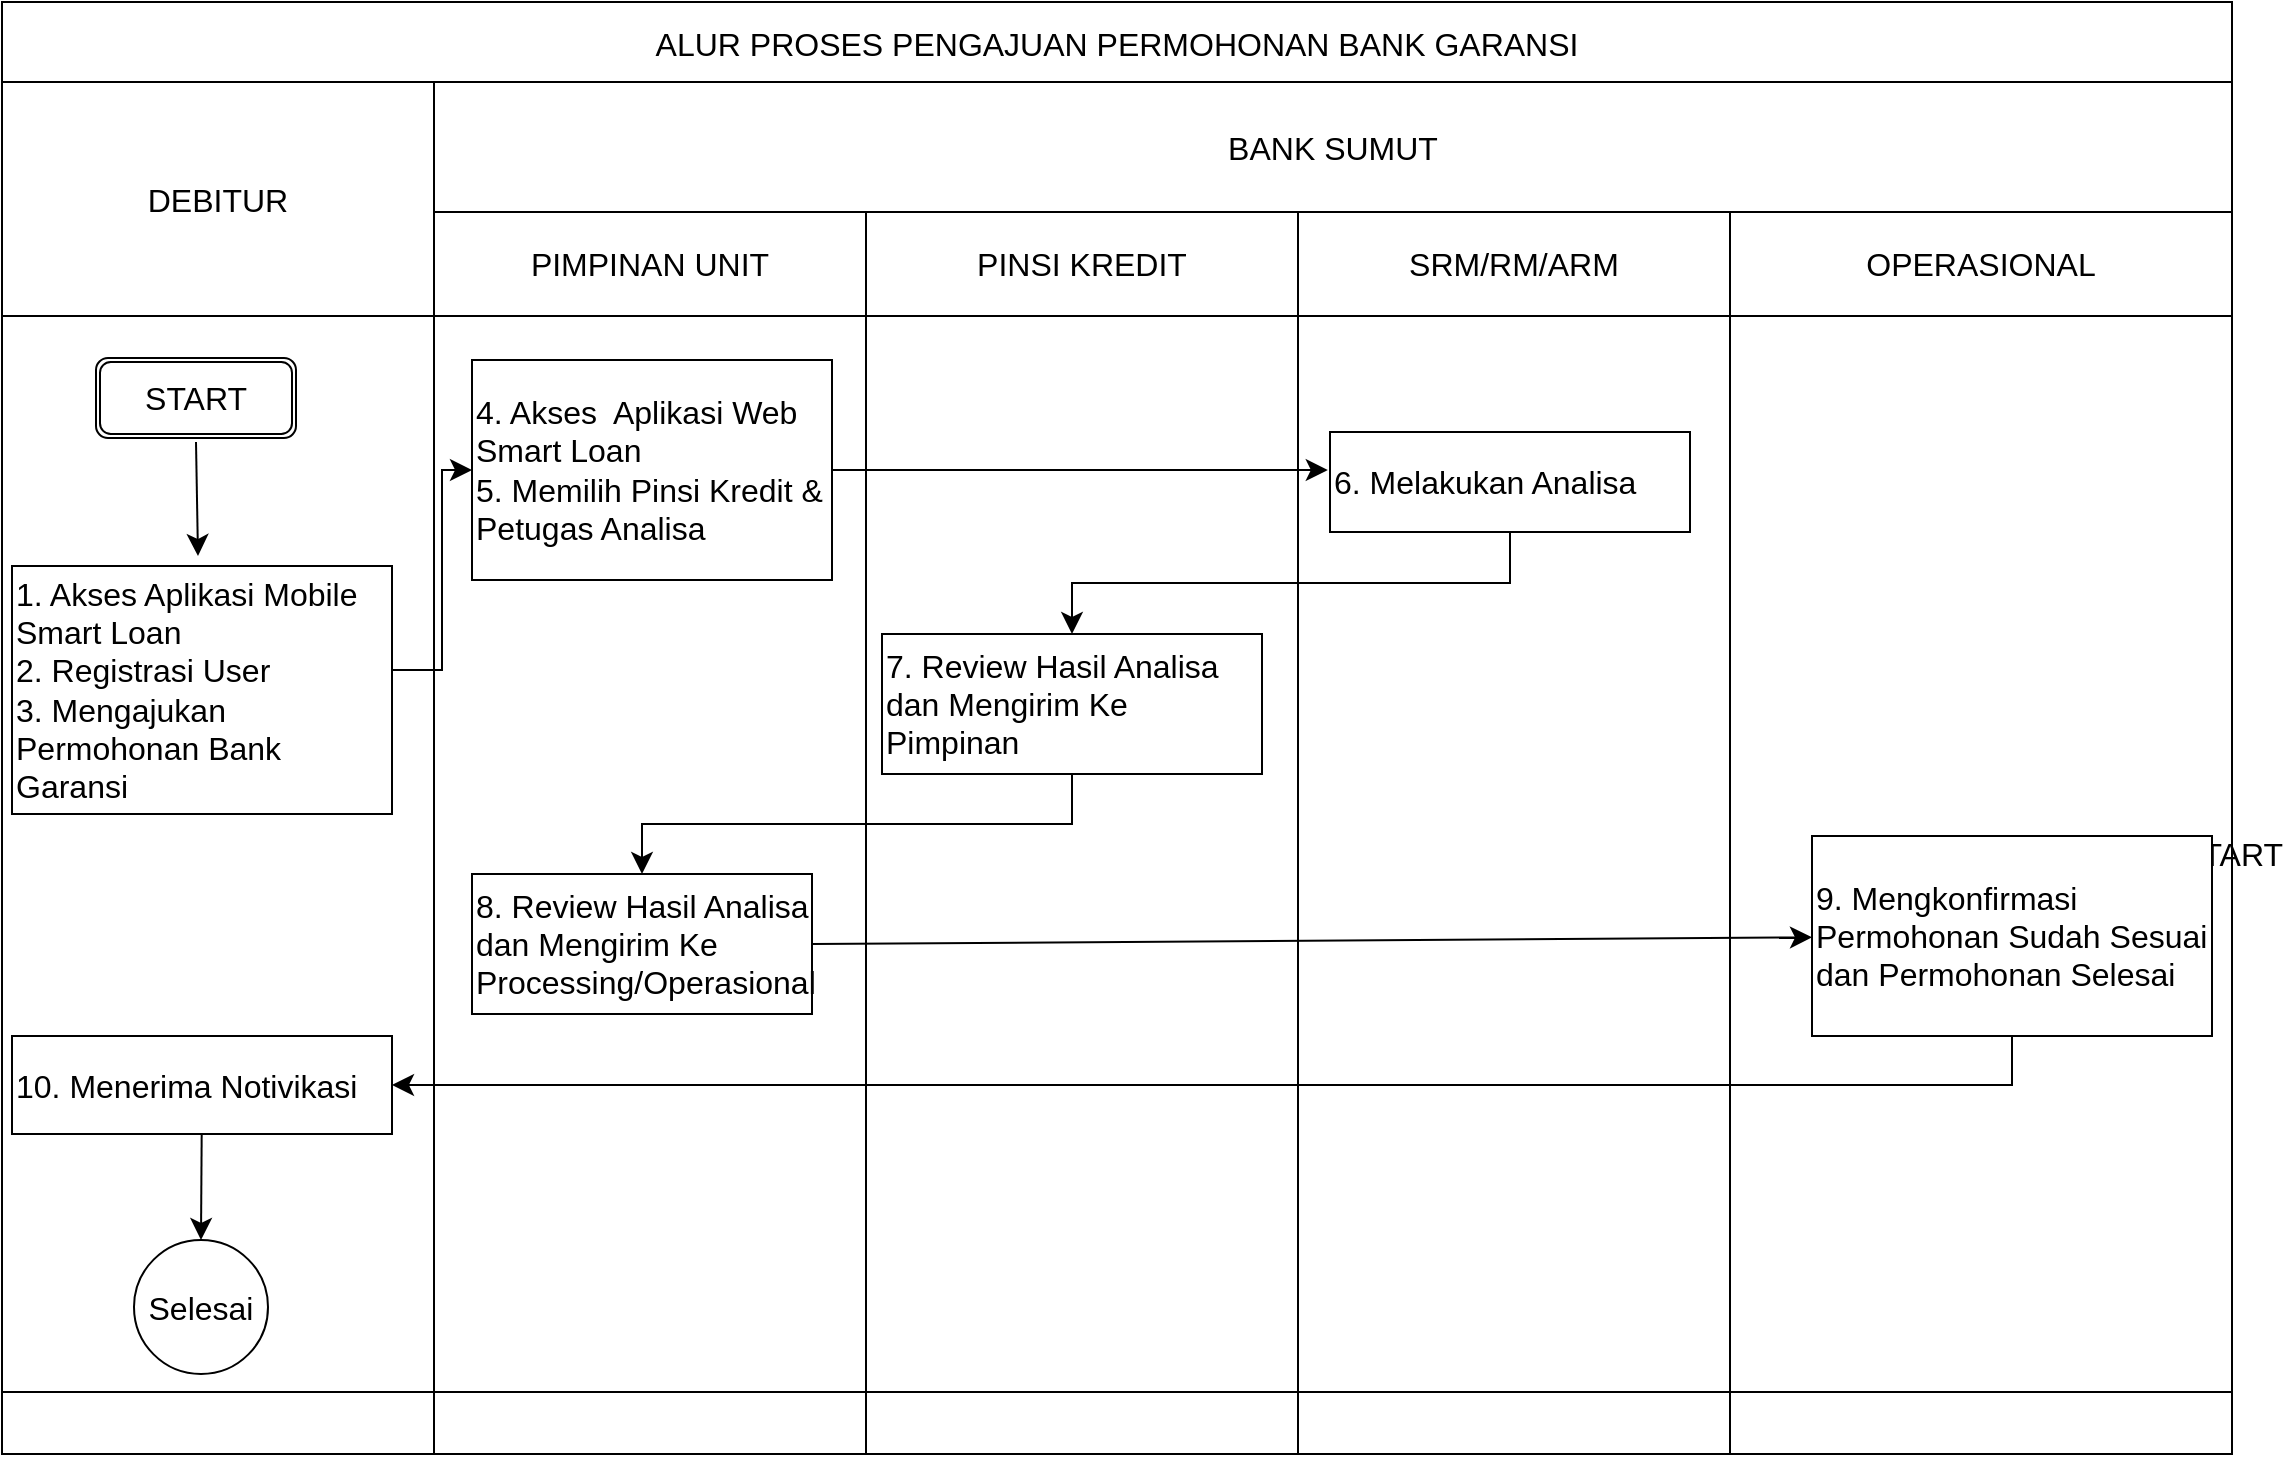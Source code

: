 <mxfile version="21.6.1" type="github">
  <diagram name="Halaman-1" id="pKOk0u4qH1DM_huSJUp6">
    <mxGraphModel dx="1035" dy="595" grid="1" gridSize="10" guides="1" tooltips="1" connect="1" arrows="1" fold="1" page="1" pageScale="1" pageWidth="1169" pageHeight="827" math="0" shadow="0">
      <root>
        <mxCell id="0" />
        <mxCell id="1" parent="0" />
        <mxCell id="W9zBKLREHovErChWhy3i-1" value="ALUR PROSES PENGAJUAN PERMOHONAN BANK GARANSI" style="shape=table;startSize=40;container=1;collapsible=0;childLayout=tableLayout;fontSize=16;" vertex="1" parent="1">
          <mxGeometry x="45" y="34" width="1115.0" height="726" as="geometry" />
        </mxCell>
        <mxCell id="W9zBKLREHovErChWhy3i-2" value="" style="shape=tableRow;horizontal=0;startSize=0;swimlaneHead=0;swimlaneBody=0;strokeColor=inherit;top=0;left=0;bottom=0;right=0;collapsible=0;dropTarget=0;fillColor=none;points=[[0,0.5],[1,0.5]];portConstraint=eastwest;fontSize=16;" vertex="1" parent="W9zBKLREHovErChWhy3i-1">
          <mxGeometry y="40" width="1115.0" height="65" as="geometry" />
        </mxCell>
        <mxCell id="W9zBKLREHovErChWhy3i-3" value="DEBITUR" style="shape=partialRectangle;html=1;whiteSpace=wrap;connectable=0;strokeColor=inherit;overflow=hidden;fillColor=none;top=0;left=0;bottom=0;right=0;pointerEvents=1;fontSize=16;rowspan=2;colspan=1;" vertex="1" parent="W9zBKLREHovErChWhy3i-2">
          <mxGeometry width="216" height="117" as="geometry">
            <mxRectangle width="216" height="65" as="alternateBounds" />
          </mxGeometry>
        </mxCell>
        <mxCell id="W9zBKLREHovErChWhy3i-4" value="BANK SUMUT" style="shape=partialRectangle;html=1;whiteSpace=wrap;connectable=0;strokeColor=inherit;overflow=hidden;fillColor=none;top=0;left=0;bottom=0;right=0;pointerEvents=1;fontSize=16;rowspan=1;colspan=4;" vertex="1" parent="W9zBKLREHovErChWhy3i-2">
          <mxGeometry x="216" width="899" height="65" as="geometry">
            <mxRectangle width="216" height="65" as="alternateBounds" />
          </mxGeometry>
        </mxCell>
        <mxCell id="W9zBKLREHovErChWhy3i-5" value="" style="shape=partialRectangle;html=1;whiteSpace=wrap;connectable=0;strokeColor=inherit;overflow=hidden;fillColor=none;top=0;left=0;bottom=0;right=0;pointerEvents=1;fontSize=16;" vertex="1" visible="0" parent="W9zBKLREHovErChWhy3i-2">
          <mxGeometry x="432" width="216" height="65" as="geometry">
            <mxRectangle width="216" height="65" as="alternateBounds" />
          </mxGeometry>
        </mxCell>
        <mxCell id="W9zBKLREHovErChWhy3i-6" value="" style="shape=partialRectangle;html=1;whiteSpace=wrap;connectable=0;strokeColor=inherit;overflow=hidden;fillColor=none;top=0;left=0;bottom=0;right=0;pointerEvents=1;fontSize=16;" vertex="1" visible="0" parent="W9zBKLREHovErChWhy3i-2">
          <mxGeometry x="648" width="216" height="65" as="geometry">
            <mxRectangle width="216" height="65" as="alternateBounds" />
          </mxGeometry>
        </mxCell>
        <mxCell id="W9zBKLREHovErChWhy3i-7" value="" style="shape=partialRectangle;html=1;whiteSpace=wrap;connectable=0;strokeColor=inherit;overflow=hidden;fillColor=none;top=0;left=0;bottom=0;right=0;pointerEvents=1;fontSize=16;" vertex="1" visible="0" parent="W9zBKLREHovErChWhy3i-2">
          <mxGeometry x="864" width="251" height="65" as="geometry">
            <mxRectangle width="251" height="65" as="alternateBounds" />
          </mxGeometry>
        </mxCell>
        <mxCell id="W9zBKLREHovErChWhy3i-8" value="" style="shape=tableRow;horizontal=0;startSize=0;swimlaneHead=0;swimlaneBody=0;strokeColor=inherit;top=0;left=0;bottom=0;right=0;collapsible=0;dropTarget=0;fillColor=none;points=[[0,0.5],[1,0.5]];portConstraint=eastwest;fontSize=16;" vertex="1" parent="W9zBKLREHovErChWhy3i-1">
          <mxGeometry y="105" width="1115.0" height="52" as="geometry" />
        </mxCell>
        <mxCell id="W9zBKLREHovErChWhy3i-9" value="" style="shape=partialRectangle;html=1;whiteSpace=wrap;connectable=0;strokeColor=inherit;overflow=hidden;fillColor=none;top=0;left=0;bottom=0;right=0;pointerEvents=1;fontSize=16;" vertex="1" visible="0" parent="W9zBKLREHovErChWhy3i-8">
          <mxGeometry width="216" height="52" as="geometry">
            <mxRectangle width="216" height="52" as="alternateBounds" />
          </mxGeometry>
        </mxCell>
        <mxCell id="W9zBKLREHovErChWhy3i-10" value="PIMPINAN UNIT" style="shape=partialRectangle;html=1;whiteSpace=wrap;connectable=0;strokeColor=inherit;overflow=hidden;fillColor=none;top=0;left=0;bottom=0;right=0;pointerEvents=1;fontSize=16;" vertex="1" parent="W9zBKLREHovErChWhy3i-8">
          <mxGeometry x="216" width="216" height="52" as="geometry">
            <mxRectangle width="216" height="52" as="alternateBounds" />
          </mxGeometry>
        </mxCell>
        <mxCell id="W9zBKLREHovErChWhy3i-11" value="PINSI KREDIT" style="shape=partialRectangle;html=1;whiteSpace=wrap;connectable=0;strokeColor=inherit;overflow=hidden;fillColor=none;top=0;left=0;bottom=0;right=0;pointerEvents=1;fontSize=16;" vertex="1" parent="W9zBKLREHovErChWhy3i-8">
          <mxGeometry x="432" width="216" height="52" as="geometry">
            <mxRectangle width="216" height="52" as="alternateBounds" />
          </mxGeometry>
        </mxCell>
        <mxCell id="W9zBKLREHovErChWhy3i-12" value="SRM/RM/ARM" style="shape=partialRectangle;html=1;whiteSpace=wrap;connectable=0;strokeColor=inherit;overflow=hidden;fillColor=none;top=0;left=0;bottom=0;right=0;pointerEvents=1;fontSize=16;" vertex="1" parent="W9zBKLREHovErChWhy3i-8">
          <mxGeometry x="648" width="216" height="52" as="geometry">
            <mxRectangle width="216" height="52" as="alternateBounds" />
          </mxGeometry>
        </mxCell>
        <mxCell id="W9zBKLREHovErChWhy3i-13" value="OPERASIONAL" style="shape=partialRectangle;html=1;whiteSpace=wrap;connectable=0;strokeColor=inherit;overflow=hidden;fillColor=none;top=0;left=0;bottom=0;right=0;pointerEvents=1;fontSize=16;" vertex="1" parent="W9zBKLREHovErChWhy3i-8">
          <mxGeometry x="864" width="251" height="52" as="geometry">
            <mxRectangle width="251" height="52" as="alternateBounds" />
          </mxGeometry>
        </mxCell>
        <mxCell id="W9zBKLREHovErChWhy3i-14" value="" style="shape=tableRow;horizontal=0;startSize=0;swimlaneHead=0;swimlaneBody=0;strokeColor=inherit;top=0;left=0;bottom=0;right=0;collapsible=0;dropTarget=0;fillColor=none;points=[[0,0.5],[1,0.5]];portConstraint=eastwest;fontSize=16;" vertex="1" parent="W9zBKLREHovErChWhy3i-1">
          <mxGeometry y="157" width="1115.0" height="538" as="geometry" />
        </mxCell>
        <mxCell id="W9zBKLREHovErChWhy3i-15" value="" style="shape=partialRectangle;html=1;whiteSpace=wrap;connectable=0;strokeColor=inherit;overflow=hidden;fillColor=none;top=0;left=0;bottom=0;right=0;pointerEvents=1;fontSize=16;" vertex="1" parent="W9zBKLREHovErChWhy3i-14">
          <mxGeometry width="216" height="538" as="geometry">
            <mxRectangle width="216" height="538" as="alternateBounds" />
          </mxGeometry>
        </mxCell>
        <mxCell id="W9zBKLREHovErChWhy3i-16" value="" style="shape=partialRectangle;html=1;whiteSpace=wrap;connectable=0;strokeColor=inherit;overflow=hidden;fillColor=none;top=0;left=0;bottom=0;right=0;pointerEvents=1;fontSize=16;" vertex="1" parent="W9zBKLREHovErChWhy3i-14">
          <mxGeometry x="216" width="216" height="538" as="geometry">
            <mxRectangle width="216" height="538" as="alternateBounds" />
          </mxGeometry>
        </mxCell>
        <mxCell id="W9zBKLREHovErChWhy3i-17" value="" style="shape=partialRectangle;html=1;whiteSpace=wrap;connectable=0;strokeColor=inherit;overflow=hidden;fillColor=none;top=0;left=0;bottom=0;right=0;pointerEvents=1;fontSize=16;" vertex="1" parent="W9zBKLREHovErChWhy3i-14">
          <mxGeometry x="432" width="216" height="538" as="geometry">
            <mxRectangle width="216" height="538" as="alternateBounds" />
          </mxGeometry>
        </mxCell>
        <mxCell id="W9zBKLREHovErChWhy3i-18" value="" style="shape=partialRectangle;html=1;whiteSpace=wrap;connectable=0;strokeColor=inherit;overflow=hidden;fillColor=none;top=0;left=0;bottom=0;right=0;pointerEvents=1;fontSize=16;" vertex="1" parent="W9zBKLREHovErChWhy3i-14">
          <mxGeometry x="648" width="216" height="538" as="geometry">
            <mxRectangle width="216" height="538" as="alternateBounds" />
          </mxGeometry>
        </mxCell>
        <mxCell id="W9zBKLREHovErChWhy3i-19" value="" style="shape=partialRectangle;html=1;whiteSpace=wrap;connectable=0;strokeColor=inherit;overflow=hidden;fillColor=none;top=0;left=0;bottom=0;right=0;pointerEvents=1;fontSize=16;" vertex="1" parent="W9zBKLREHovErChWhy3i-14">
          <mxGeometry x="864" width="251" height="538" as="geometry">
            <mxRectangle width="251" height="538" as="alternateBounds" />
          </mxGeometry>
        </mxCell>
        <mxCell id="W9zBKLREHovErChWhy3i-20" value="START" style="shape=ext;double=1;rounded=1;whiteSpace=wrap;html=1;fontSize=16;" vertex="1" parent="W9zBKLREHovErChWhy3i-14">
          <mxGeometry x="1115" width="NaN" height="538" as="geometry">
            <mxRectangle width="NaN" height="538" as="alternateBounds" />
          </mxGeometry>
        </mxCell>
        <mxCell id="W9zBKLREHovErChWhy3i-21" value="" style="shape=singleArrow;whiteSpace=wrap;html=1;arrowWidth=0.4;arrowSize=0.4;fontSize=16;align=left;rounded=0;" vertex="1" parent="W9zBKLREHovErChWhy3i-14">
          <mxGeometry width="NaN" height="538" as="geometry">
            <mxRectangle width="NaN" height="538" as="alternateBounds" />
          </mxGeometry>
        </mxCell>
        <mxCell id="W9zBKLREHovErChWhy3i-22" value="" style="shape=tableRow;horizontal=0;startSize=0;swimlaneHead=0;swimlaneBody=0;strokeColor=inherit;top=0;left=0;bottom=0;right=0;collapsible=0;dropTarget=0;fillColor=none;points=[[0,0.5],[1,0.5]];portConstraint=eastwest;fontSize=16;" vertex="1" parent="W9zBKLREHovErChWhy3i-1">
          <mxGeometry y="695" width="1115.0" height="31" as="geometry" />
        </mxCell>
        <mxCell id="W9zBKLREHovErChWhy3i-23" value="" style="shape=partialRectangle;html=1;whiteSpace=wrap;connectable=0;strokeColor=inherit;overflow=hidden;fillColor=none;top=0;left=0;bottom=0;right=0;pointerEvents=1;fontSize=16;" vertex="1" parent="W9zBKLREHovErChWhy3i-22">
          <mxGeometry width="216" height="31" as="geometry">
            <mxRectangle width="216" height="31" as="alternateBounds" />
          </mxGeometry>
        </mxCell>
        <mxCell id="W9zBKLREHovErChWhy3i-24" value="" style="shape=partialRectangle;html=1;whiteSpace=wrap;connectable=0;strokeColor=inherit;overflow=hidden;fillColor=none;top=0;left=0;bottom=0;right=0;pointerEvents=1;fontSize=16;" vertex="1" parent="W9zBKLREHovErChWhy3i-22">
          <mxGeometry x="216" width="216" height="31" as="geometry">
            <mxRectangle width="216" height="31" as="alternateBounds" />
          </mxGeometry>
        </mxCell>
        <mxCell id="W9zBKLREHovErChWhy3i-25" value="" style="shape=partialRectangle;html=1;whiteSpace=wrap;connectable=0;strokeColor=inherit;overflow=hidden;fillColor=none;top=0;left=0;bottom=0;right=0;pointerEvents=1;fontSize=16;" vertex="1" parent="W9zBKLREHovErChWhy3i-22">
          <mxGeometry x="432" width="216" height="31" as="geometry">
            <mxRectangle width="216" height="31" as="alternateBounds" />
          </mxGeometry>
        </mxCell>
        <mxCell id="W9zBKLREHovErChWhy3i-26" value="" style="shape=partialRectangle;html=1;whiteSpace=wrap;connectable=0;strokeColor=inherit;overflow=hidden;fillColor=none;top=0;left=0;bottom=0;right=0;pointerEvents=1;fontSize=16;" vertex="1" parent="W9zBKLREHovErChWhy3i-22">
          <mxGeometry x="648" width="216" height="31" as="geometry">
            <mxRectangle width="216" height="31" as="alternateBounds" />
          </mxGeometry>
        </mxCell>
        <mxCell id="W9zBKLREHovErChWhy3i-27" value="" style="shape=partialRectangle;html=1;whiteSpace=wrap;connectable=0;strokeColor=inherit;overflow=hidden;fillColor=none;top=0;left=0;bottom=0;right=0;pointerEvents=1;fontSize=16;" vertex="1" parent="W9zBKLREHovErChWhy3i-22">
          <mxGeometry x="864" width="251" height="31" as="geometry">
            <mxRectangle width="251" height="31" as="alternateBounds" />
          </mxGeometry>
        </mxCell>
        <mxCell id="W9zBKLREHovErChWhy3i-28" value="START" style="shape=ext;double=1;rounded=1;whiteSpace=wrap;html=1;fontSize=16;" vertex="1" parent="1">
          <mxGeometry x="92" y="212" width="100" height="40" as="geometry" />
        </mxCell>
        <mxCell id="W9zBKLREHovErChWhy3i-29" value="1. Akses Aplikasi Mobile Smart Loan&lt;br&gt;2. Registrasi User&lt;br&gt;3. Mengajukan&amp;nbsp; &amp;nbsp; &amp;nbsp; &amp;nbsp; Permohonan Bank &lt;br&gt;Garansi" style="rounded=0;whiteSpace=wrap;html=1;fontSize=16;align=left;" vertex="1" parent="1">
          <mxGeometry x="50" y="316" width="190" height="124" as="geometry" />
        </mxCell>
        <mxCell id="W9zBKLREHovErChWhy3i-30" value="4. Akses&amp;nbsp; Aplikasi Web Smart Loan&lt;br&gt;5. Memilih Pinsi Kredit &amp;amp; Petugas Analisa" style="rounded=0;whiteSpace=wrap;html=1;fontSize=16;align=left;" vertex="1" parent="1">
          <mxGeometry x="280" y="213" width="180" height="110" as="geometry" />
        </mxCell>
        <mxCell id="W9zBKLREHovErChWhy3i-31" value="7. Review Hasil Analisa dan Mengirim Ke Pimpinan" style="rounded=0;whiteSpace=wrap;html=1;fontSize=16;align=left;" vertex="1" parent="1">
          <mxGeometry x="485" y="350" width="190" height="70" as="geometry" />
        </mxCell>
        <mxCell id="W9zBKLREHovErChWhy3i-32" value="8. Review Hasil Analisa dan Mengirim Ke Processing/Operasional" style="rounded=0;whiteSpace=wrap;html=1;fontSize=16;align=left;" vertex="1" parent="1">
          <mxGeometry x="280" y="470" width="170" height="70" as="geometry" />
        </mxCell>
        <mxCell id="W9zBKLREHovErChWhy3i-33" value="6. Melakukan Analisa" style="rounded=0;whiteSpace=wrap;html=1;fontSize=16;align=left;" vertex="1" parent="1">
          <mxGeometry x="709" y="249" width="180" height="50" as="geometry" />
        </mxCell>
        <mxCell id="W9zBKLREHovErChWhy3i-34" value="9. Mengkonfirmasi Permohonan Sudah Sesuai dan Permohonan Selesai" style="rounded=0;whiteSpace=wrap;html=1;fontSize=16;align=left;" vertex="1" parent="1">
          <mxGeometry x="950" y="451" width="200" height="100" as="geometry" />
        </mxCell>
        <mxCell id="W9zBKLREHovErChWhy3i-35" value="" style="edgeStyle=elbowEdgeStyle;elbow=horizontal;endArrow=classic;html=1;curved=0;rounded=0;endSize=8;startSize=8;fontSize=12;entryX=0;entryY=0.5;entryDx=0;entryDy=0;" edge="1" parent="1" target="W9zBKLREHovErChWhy3i-30">
          <mxGeometry width="50" height="50" relative="1" as="geometry">
            <mxPoint x="240" y="367.96" as="sourcePoint" />
            <mxPoint x="281.08" y="276.05" as="targetPoint" />
            <Array as="points">
              <mxPoint x="265" y="337.96" />
            </Array>
          </mxGeometry>
        </mxCell>
        <mxCell id="W9zBKLREHovErChWhy3i-36" value="" style="endArrow=classic;html=1;rounded=0;fontSize=12;startSize=8;endSize=8;curved=1;" edge="1" parent="1">
          <mxGeometry width="50" height="50" relative="1" as="geometry">
            <mxPoint x="142" y="254" as="sourcePoint" />
            <mxPoint x="143" y="311" as="targetPoint" />
          </mxGeometry>
        </mxCell>
        <mxCell id="W9zBKLREHovErChWhy3i-37" value="" style="edgeStyle=segmentEdgeStyle;endArrow=classic;html=1;curved=0;rounded=0;endSize=8;startSize=8;fontSize=12;exitX=1;exitY=0.5;exitDx=0;exitDy=0;entryX=-0.006;entryY=0.374;entryDx=0;entryDy=0;entryPerimeter=0;" edge="1" parent="1" source="W9zBKLREHovErChWhy3i-30" target="W9zBKLREHovErChWhy3i-33">
          <mxGeometry width="50" height="50" relative="1" as="geometry">
            <mxPoint x="460" y="420" as="sourcePoint" />
            <mxPoint x="510" y="370" as="targetPoint" />
          </mxGeometry>
        </mxCell>
        <mxCell id="W9zBKLREHovErChWhy3i-38" value="" style="edgeStyle=elbowEdgeStyle;elbow=vertical;endArrow=none;html=1;curved=0;rounded=0;endSize=8;startSize=8;fontSize=12;endFill=0;startArrow=classic;startFill=1;exitX=0.5;exitY=0;exitDx=0;exitDy=0;entryX=0.5;entryY=1;entryDx=0;entryDy=0;" edge="1" parent="1" source="W9zBKLREHovErChWhy3i-31" target="W9zBKLREHovErChWhy3i-33">
          <mxGeometry width="50" height="50" relative="1" as="geometry">
            <mxPoint x="580" y="350" as="sourcePoint" />
            <mxPoint x="630" y="300" as="targetPoint" />
          </mxGeometry>
        </mxCell>
        <mxCell id="W9zBKLREHovErChWhy3i-39" value="" style="edgeStyle=elbowEdgeStyle;elbow=vertical;endArrow=none;html=1;curved=0;rounded=0;endSize=8;startSize=8;fontSize=12;exitX=0.5;exitY=0;exitDx=0;exitDy=0;entryX=0.5;entryY=1;entryDx=0;entryDy=0;endFill=0;startArrow=classic;startFill=1;" edge="1" parent="1" source="W9zBKLREHovErChWhy3i-32" target="W9zBKLREHovErChWhy3i-31">
          <mxGeometry width="50" height="50" relative="1" as="geometry">
            <mxPoint x="410" y="460" as="sourcePoint" />
            <mxPoint x="460" y="410" as="targetPoint" />
          </mxGeometry>
        </mxCell>
        <mxCell id="W9zBKLREHovErChWhy3i-40" value="" style="endArrow=classic;html=1;rounded=0;fontSize=12;startSize=8;endSize=8;curved=1;exitX=1;exitY=0.5;exitDx=0;exitDy=0;" edge="1" parent="1" source="W9zBKLREHovErChWhy3i-32" target="W9zBKLREHovErChWhy3i-34">
          <mxGeometry width="50" height="50" relative="1" as="geometry">
            <mxPoint x="560" y="460" as="sourcePoint" />
            <mxPoint x="610" y="410" as="targetPoint" />
          </mxGeometry>
        </mxCell>
        <mxCell id="W9zBKLREHovErChWhy3i-41" value="10. Menerima Notivikasi&amp;nbsp;" style="rounded=0;whiteSpace=wrap;html=1;fontSize=16;align=left;" vertex="1" parent="1">
          <mxGeometry x="50" y="551" width="190" height="49" as="geometry" />
        </mxCell>
        <mxCell id="W9zBKLREHovErChWhy3i-42" value="Selesai" style="ellipse;whiteSpace=wrap;html=1;aspect=fixed;fontSize=16;" vertex="1" parent="1">
          <mxGeometry x="111" y="653" width="67" height="67" as="geometry" />
        </mxCell>
        <mxCell id="W9zBKLREHovErChWhy3i-43" value="" style="endArrow=classic;html=1;rounded=0;fontSize=12;startSize=8;endSize=8;curved=1;entryX=0.5;entryY=0;entryDx=0;entryDy=0;" edge="1" parent="1" source="W9zBKLREHovErChWhy3i-41" target="W9zBKLREHovErChWhy3i-42">
          <mxGeometry width="50" height="50" relative="1" as="geometry">
            <mxPoint x="560" y="600" as="sourcePoint" />
            <mxPoint x="610" y="550" as="targetPoint" />
          </mxGeometry>
        </mxCell>
        <mxCell id="W9zBKLREHovErChWhy3i-44" value="" style="edgeStyle=segmentEdgeStyle;endArrow=none;html=1;curved=0;rounded=0;endSize=8;startSize=8;fontSize=12;entryX=0.5;entryY=1;entryDx=0;entryDy=0;exitX=1;exitY=0.5;exitDx=0;exitDy=0;startArrow=classic;startFill=1;endFill=0;" edge="1" parent="1" source="W9zBKLREHovErChWhy3i-41" target="W9zBKLREHovErChWhy3i-34">
          <mxGeometry width="50" height="50" relative="1" as="geometry">
            <mxPoint x="560" y="600" as="sourcePoint" />
            <mxPoint x="610" y="550" as="targetPoint" />
          </mxGeometry>
        </mxCell>
      </root>
    </mxGraphModel>
  </diagram>
</mxfile>
